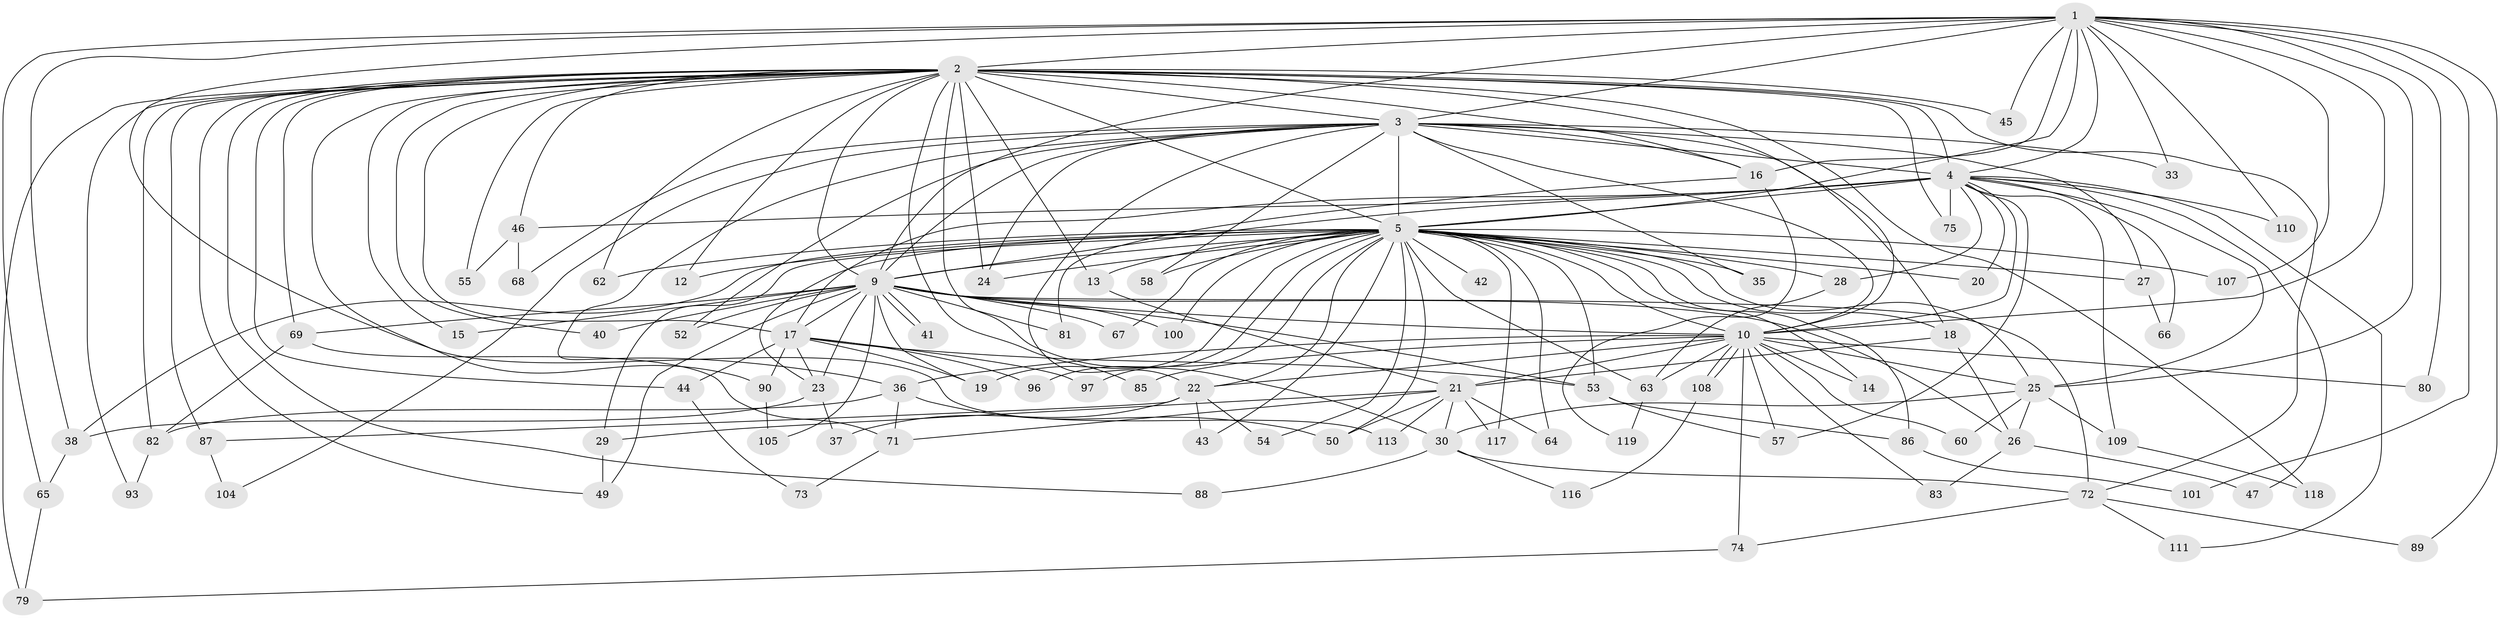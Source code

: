 // Generated by graph-tools (version 1.1) at 2025/51/02/27/25 19:51:45]
// undirected, 89 vertices, 205 edges
graph export_dot {
graph [start="1"]
  node [color=gray90,style=filled];
  1 [super="+32"];
  2 [super="+8"];
  3 [super="+48"];
  4 [super="+7"];
  5 [super="+6"];
  9 [super="+78"];
  10 [super="+11"];
  12;
  13;
  14;
  15;
  16 [super="+56"];
  17 [super="+51"];
  18;
  19 [super="+92"];
  20;
  21 [super="+34"];
  22 [super="+31"];
  23 [super="+77"];
  24 [super="+95"];
  25 [super="+112"];
  26 [super="+70"];
  27;
  28 [super="+103"];
  29 [super="+94"];
  30 [super="+39"];
  33;
  35;
  36 [super="+84"];
  37;
  38 [super="+59"];
  40;
  41;
  42;
  43;
  44;
  45;
  46 [super="+61"];
  47;
  49;
  50;
  52;
  53 [super="+76"];
  54;
  55;
  57 [super="+114"];
  58;
  60;
  62;
  63 [super="+98"];
  64;
  65;
  66;
  67;
  68;
  69;
  71 [super="+115"];
  72 [super="+99"];
  73;
  74 [super="+106"];
  75;
  79 [super="+102"];
  80;
  81;
  82 [super="+91"];
  83;
  85;
  86;
  87;
  88;
  89;
  90;
  93;
  96;
  97;
  100;
  101;
  104;
  105;
  107;
  108;
  109;
  110;
  111;
  113;
  116;
  117;
  118;
  119;
  1 -- 2 [weight=2];
  1 -- 3;
  1 -- 4 [weight=2];
  1 -- 5 [weight=2];
  1 -- 9;
  1 -- 10;
  1 -- 16;
  1 -- 33;
  1 -- 45;
  1 -- 65;
  1 -- 80;
  1 -- 89;
  1 -- 101;
  1 -- 107;
  1 -- 110;
  1 -- 113;
  1 -- 25;
  1 -- 38;
  2 -- 3 [weight=2];
  2 -- 4 [weight=4];
  2 -- 5 [weight=4];
  2 -- 9 [weight=2];
  2 -- 10 [weight=3];
  2 -- 44;
  2 -- 55 [weight=2];
  2 -- 72;
  2 -- 79 [weight=2];
  2 -- 90;
  2 -- 118;
  2 -- 69;
  2 -- 12;
  2 -- 13;
  2 -- 75;
  2 -- 15;
  2 -- 16;
  2 -- 17;
  2 -- 82;
  2 -- 85;
  2 -- 87;
  2 -- 88;
  2 -- 93;
  2 -- 30;
  2 -- 40;
  2 -- 45;
  2 -- 46;
  2 -- 49;
  2 -- 62;
  2 -- 24;
  3 -- 4 [weight=2];
  3 -- 5 [weight=2];
  3 -- 9;
  3 -- 10;
  3 -- 18;
  3 -- 24;
  3 -- 27;
  3 -- 33;
  3 -- 35;
  3 -- 36;
  3 -- 52;
  3 -- 58;
  3 -- 68;
  3 -- 104;
  3 -- 16;
  3 -- 22;
  4 -- 5 [weight=4];
  4 -- 9 [weight=2];
  4 -- 10 [weight=2];
  4 -- 17;
  4 -- 28;
  4 -- 46;
  4 -- 47;
  4 -- 66;
  4 -- 110;
  4 -- 75;
  4 -- 109;
  4 -- 111;
  4 -- 20;
  4 -- 25;
  4 -- 57;
  5 -- 9 [weight=2];
  5 -- 10 [weight=2];
  5 -- 12;
  5 -- 13;
  5 -- 14;
  5 -- 18;
  5 -- 19 [weight=2];
  5 -- 20;
  5 -- 23;
  5 -- 25;
  5 -- 27;
  5 -- 29;
  5 -- 38;
  5 -- 54;
  5 -- 63;
  5 -- 64;
  5 -- 67;
  5 -- 86;
  5 -- 96;
  5 -- 107;
  5 -- 22;
  5 -- 24;
  5 -- 28 [weight=2];
  5 -- 97;
  5 -- 35;
  5 -- 100;
  5 -- 42;
  5 -- 43;
  5 -- 50;
  5 -- 53;
  5 -- 117;
  5 -- 58;
  5 -- 62;
  9 -- 10;
  9 -- 15;
  9 -- 19;
  9 -- 40;
  9 -- 41;
  9 -- 41;
  9 -- 49;
  9 -- 52;
  9 -- 67;
  9 -- 69;
  9 -- 100;
  9 -- 105;
  9 -- 53;
  9 -- 72;
  9 -- 81;
  9 -- 26;
  9 -- 23;
  9 -- 17;
  10 -- 14;
  10 -- 21;
  10 -- 22;
  10 -- 25;
  10 -- 36;
  10 -- 60;
  10 -- 63;
  10 -- 74;
  10 -- 80;
  10 -- 83;
  10 -- 85;
  10 -- 108;
  10 -- 108;
  10 -- 57;
  13 -- 21;
  16 -- 81;
  16 -- 119;
  17 -- 23;
  17 -- 44;
  17 -- 53;
  17 -- 96;
  17 -- 97;
  17 -- 19;
  17 -- 90;
  18 -- 26;
  18 -- 21;
  21 -- 29;
  21 -- 50;
  21 -- 30;
  21 -- 64;
  21 -- 113;
  21 -- 117;
  21 -- 71;
  22 -- 43;
  22 -- 37;
  22 -- 54;
  22 -- 87;
  23 -- 37;
  23 -- 38;
  25 -- 26;
  25 -- 30;
  25 -- 60;
  25 -- 109;
  26 -- 47;
  26 -- 83;
  27 -- 66;
  28 -- 63;
  29 -- 49;
  30 -- 72;
  30 -- 88;
  30 -- 116;
  36 -- 71;
  36 -- 50;
  36 -- 82;
  38 -- 65;
  44 -- 73;
  46 -- 68;
  46 -- 55;
  53 -- 57;
  53 -- 86;
  63 -- 119;
  65 -- 79;
  69 -- 71;
  69 -- 82;
  71 -- 73;
  72 -- 74;
  72 -- 89;
  72 -- 111;
  74 -- 79;
  82 -- 93;
  86 -- 101;
  87 -- 104;
  90 -- 105;
  108 -- 116;
  109 -- 118;
}

